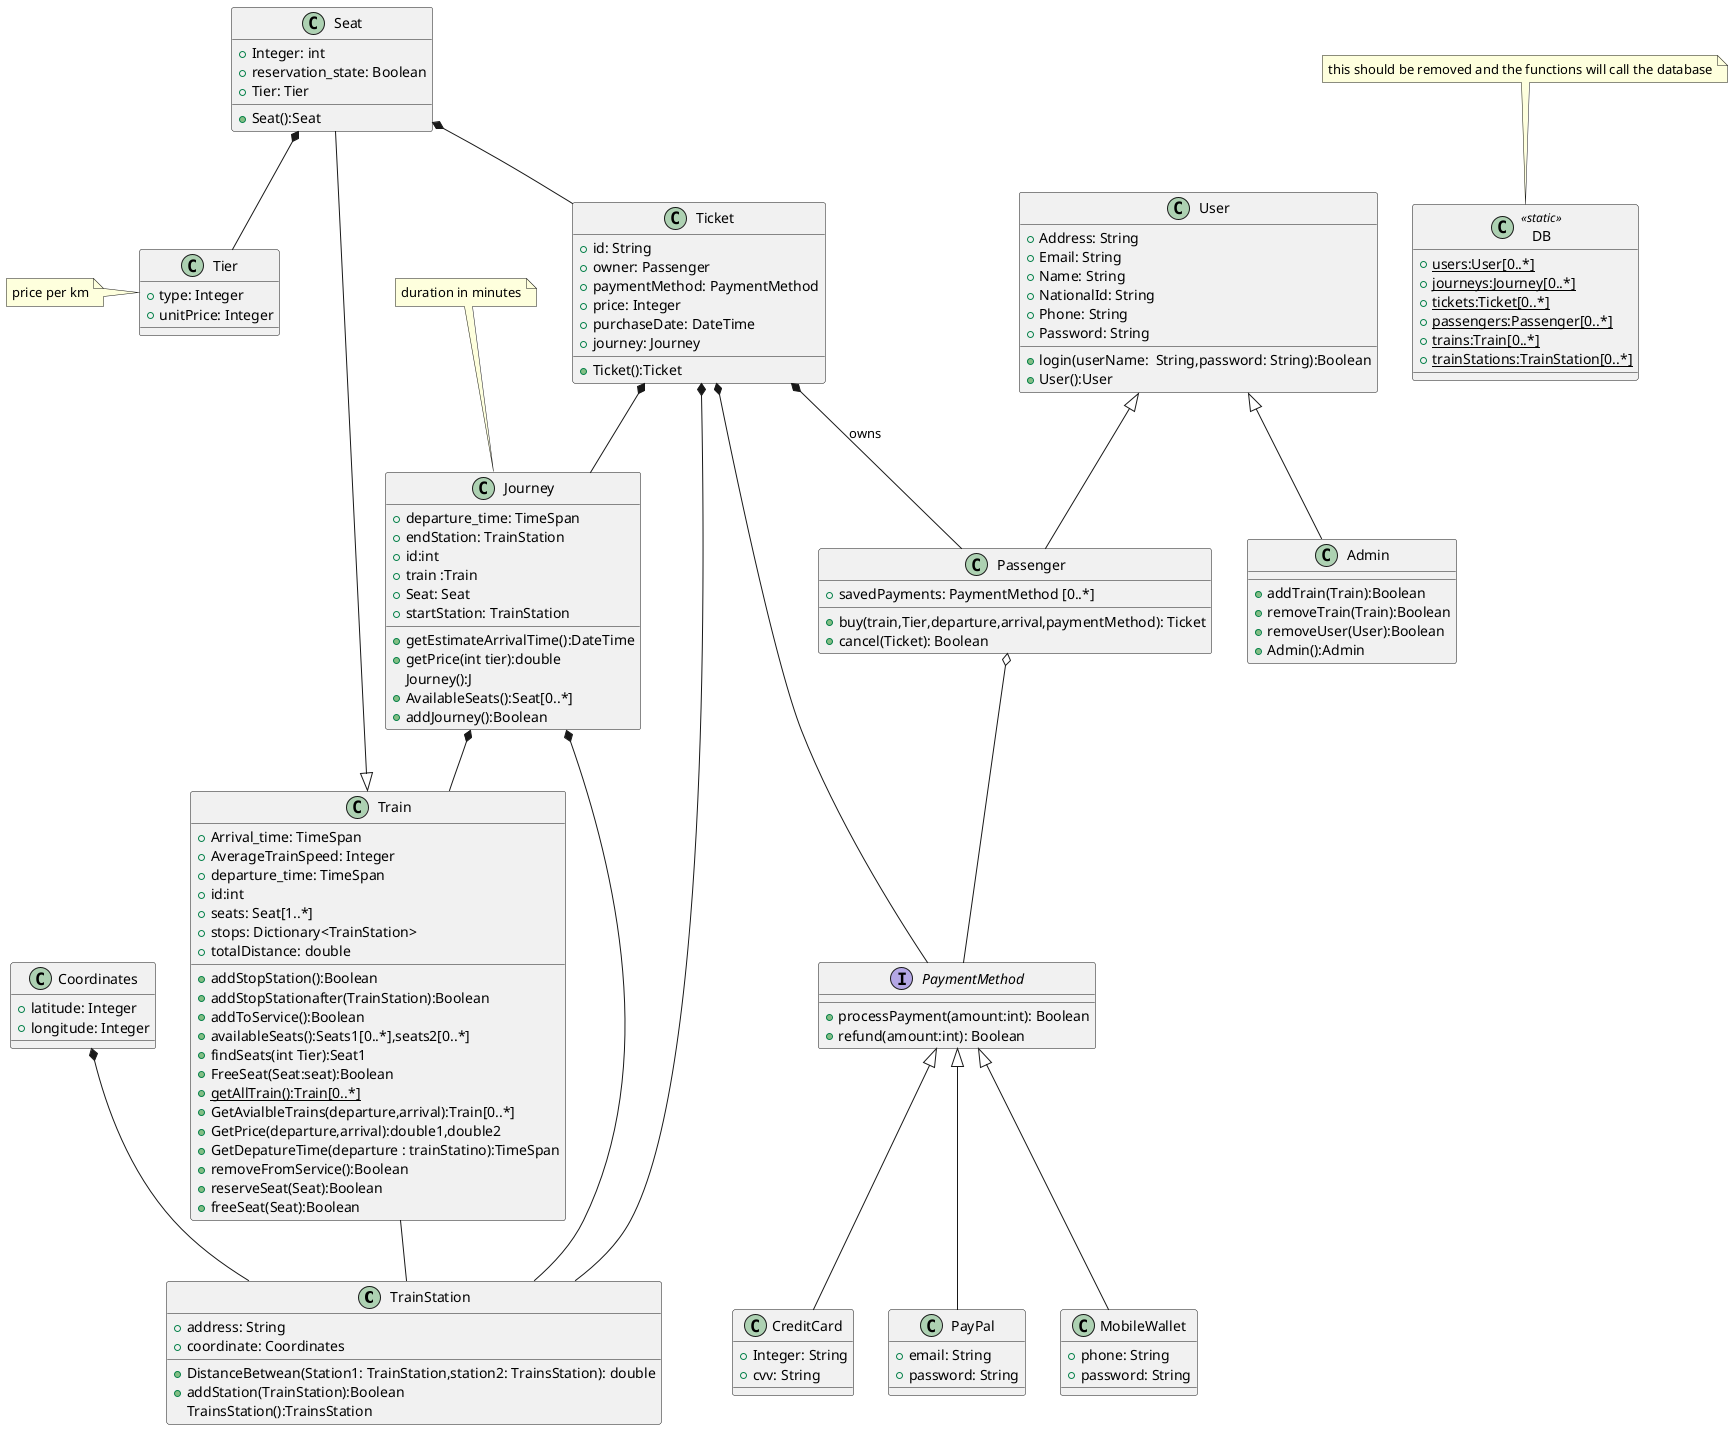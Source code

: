 @startuml test

class TrainStation {
    +address: String
    +coordinate: Coordinates
    +DistanceBetwean(Station1: TrainStation,station2: TrainsStation): double
    +addStation(TrainStation):Boolean
    TrainsStation():TrainsStation
}
class Coordinates {
    +latitude: Integer
    +longitude: Integer
}
Coordinates *-- TrainStation

class Tier {
    +type: Integer
    +unitPrice: Integer
}
note left : price per km
class Seat {
    +Integer: int
    +reservation_state: Boolean
    +Tier: Tier
    +Seat():Seat
}
Seat *-- Tier
Train -- TrainStation
class Train {
    +Arrival_time: TimeSpan
    +AverageTrainSpeed: Integer
    +departure_time: TimeSpan
    +id:int
    +seats: Seat[1..*]
    +stops: Dictionary<TrainStation>
    +totalDistance: double
    
    +addStopStation():Boolean
    +addStopStationafter(TrainStation):Boolean
    +addToService():Boolean
    +availableSeats():Seats1[0..*],seats2[0..*]
    +findSeats(int Tier):Seat1
    +FreeSeat(Seat:seat):Boolean
    + {static} getAllTrain():Train[0..*]
    +GetAvialbleTrains(departure,arrival):Train[0..*]
    +GetPrice(departure,arrival):double1,double2
    +GetDepatureTime(departure : trainStatino):TimeSpan
    +removeFromService():Boolean
    +reserveSeat(Seat):Boolean
    +freeSeat(Seat):Boolean
}

Train <|-- Seat

Journey *-- TrainStation
class Journey {
    +departure_time: TimeSpan
    +endStation: TrainStation
    +id:int
    +train :Train
    +Seat: Seat
    +startStation: TrainStation
    
    +getEstimateArrivalTime():DateTime
    +getPrice(int tier):double
    Journey():J
    +AvailableSeats():Seat[0..*]
    +addJourney():Boolean
    ' +{static} AvailableJourneis(TrainStation,TrainStation):Journey[0..*]
}
note top: duration in minutes
Journey *-- Train


class Ticket {
    +id: String
    +owner: Passenger
    +paymentMethod: PaymentMethod
    +price: Integer
    +purchaseDate: DateTime
    +journey: Journey
    +Ticket():Ticket
}
Ticket *-- PaymentMethod
Ticket *-- TrainStation
Ticket *-- Journey
Seat *-- Ticket

class User {
    +Address: String
    +Email: String
    +Name: String
    +NationalId: String
    +Phone: String
    +Password: String

    +login(userName:  String,password: String):Boolean
    +User():User
}

class Passenger {
    +savedPayments: PaymentMethod [0..*]
    +buy(train,Tier,departure,arrival,paymentMethod): Ticket
    +cancel(Ticket): Boolean
    '+navigatePassengerPanel():void
}

Passenger o-- PaymentMethod
interface PaymentMethod {
    +processPayment(amount:int): Boolean
    +refund(amount:int): Boolean
}

class CreditCard {
    +Integer: String
    '+expirationDate: DateTime
    +cvv: String
}
class PayPal {
    +email: String
    +password: String
} 
class MobileWallet {
    +phone: String
    +password: String
}
PaymentMethod <|-- CreditCard 
PaymentMethod <|-- PayPal 
PaymentMethod <|-- MobileWallet 

class Admin {
    +addTrain(Train):Boolean
    +removeTrain(Train):Boolean
    +removeUser(User):Boolean
    +Admin():Admin
    
}
User <|-- Admin
Ticket *-- Passenger : owns
User <|-- Passenger 

/'
Purchase *-- Passenger
Purchase *-- Ticket
'/

class DB <<static>>{
    +{static} users:User[0..*]
    +{static} journeys:Journey[0..*]
    +{static} tickets:Ticket[0..*]
    +{static} passengers:Passenger[0..*]
    +{static} trains:Train[0..*]
    +{static} trainStations:TrainStation[0..*]
}
note top : this should be removed and the functions will call the database

/' TODO remove static class and database '/

@enduml
